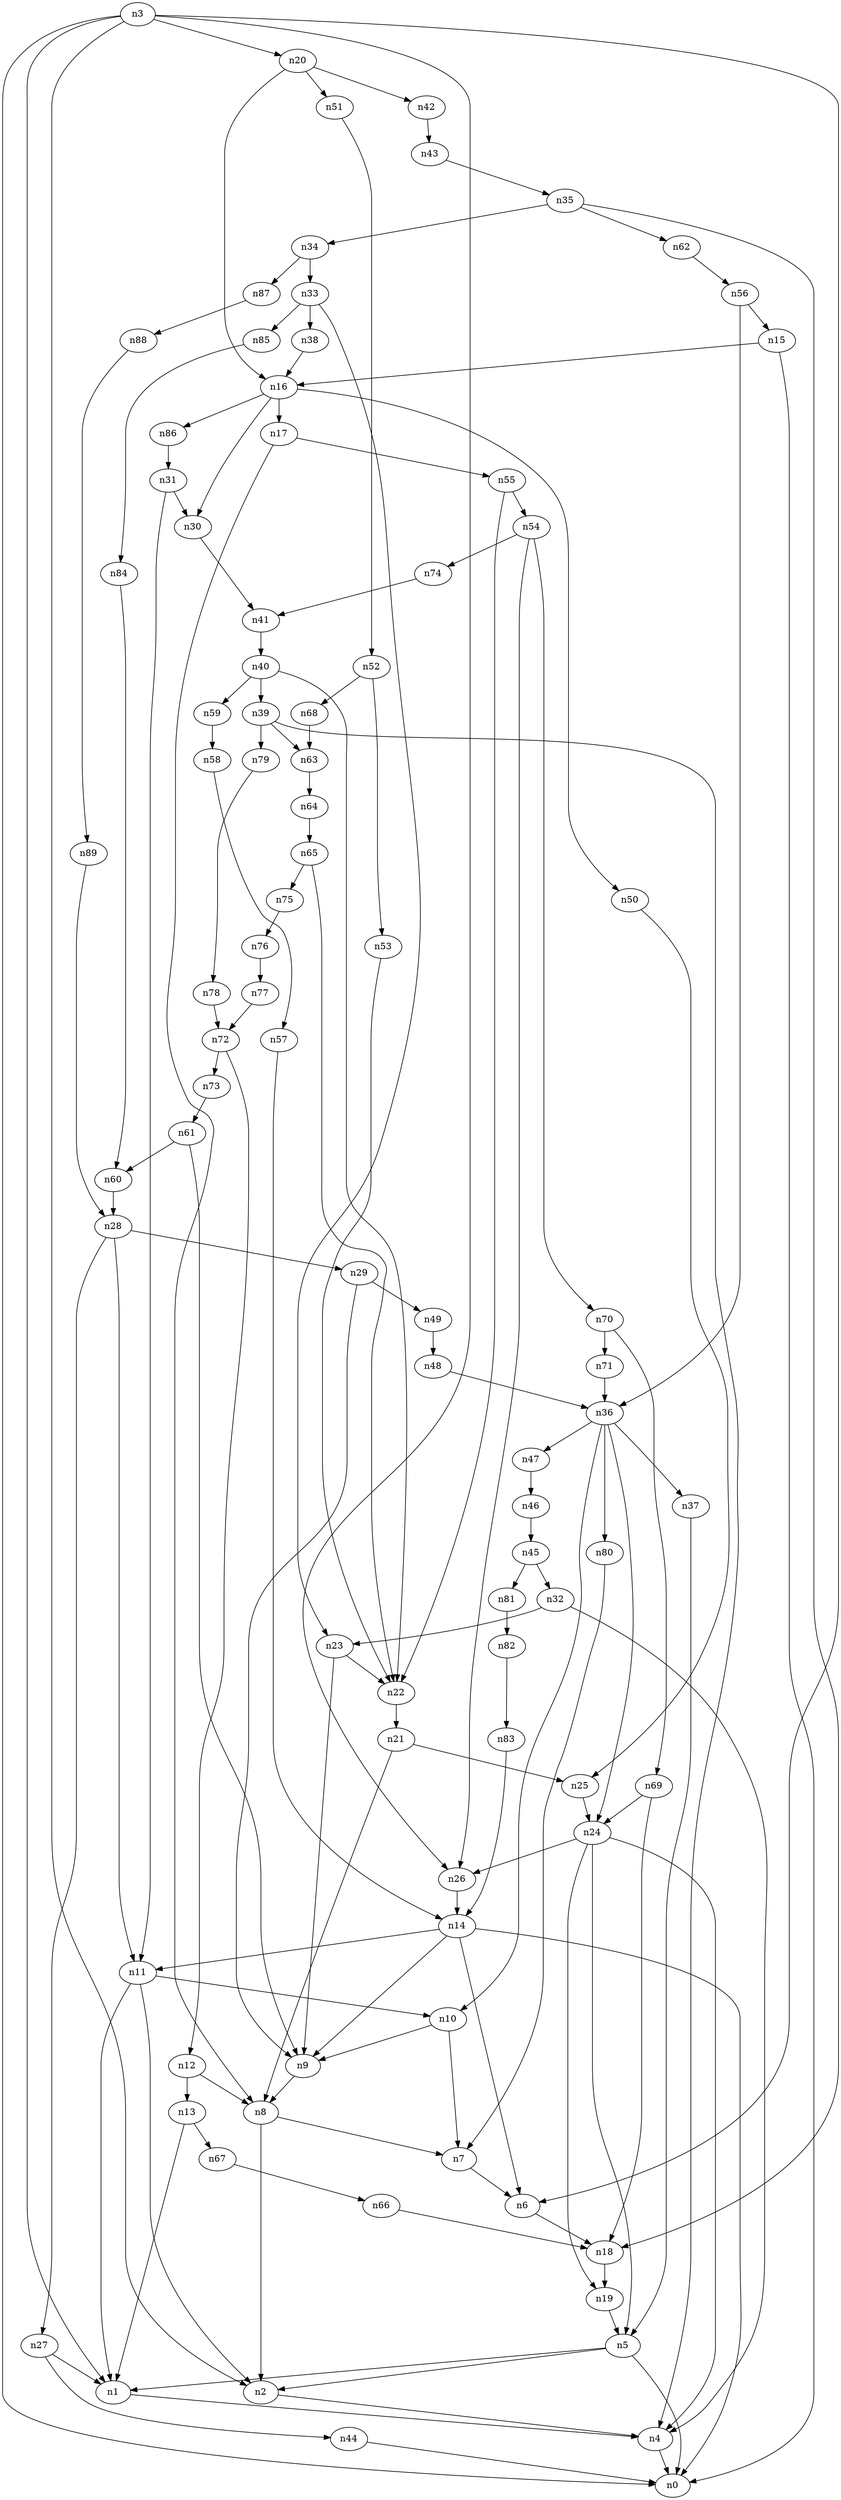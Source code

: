 digraph G {
	n1 -> n4	 [_graphml_id=e4];
	n2 -> n4	 [_graphml_id=e7];
	n3 -> n0	 [_graphml_id=e0];
	n3 -> n1	 [_graphml_id=e3];
	n3 -> n2	 [_graphml_id=e6];
	n3 -> n6	 [_graphml_id=e9];
	n3 -> n20	 [_graphml_id=e30];
	n3 -> n26	 [_graphml_id=e40];
	n4 -> n0	 [_graphml_id=e1];
	n5 -> n0	 [_graphml_id=e2];
	n5 -> n1	 [_graphml_id=e5];
	n5 -> n2	 [_graphml_id=e8];
	n6 -> n18	 [_graphml_id=e27];
	n7 -> n6	 [_graphml_id=e10];
	n8 -> n2	 [_graphml_id=e12];
	n8 -> n7	 [_graphml_id=e11];
	n9 -> n8	 [_graphml_id=e13];
	n10 -> n7	 [_graphml_id=e102];
	n10 -> n9	 [_graphml_id=e14];
	n11 -> n1	 [_graphml_id=e16];
	n11 -> n2	 [_graphml_id=e22];
	n11 -> n10	 [_graphml_id=e15];
	n12 -> n8	 [_graphml_id=e17];
	n12 -> n13	 [_graphml_id=e18];
	n13 -> n1	 [_graphml_id=e19];
	n13 -> n67	 [_graphml_id=e109];
	n14 -> n0	 [_graphml_id=e52];
	n14 -> n6	 [_graphml_id=e21];
	n14 -> n9	 [_graphml_id=e32];
	n14 -> n11	 [_graphml_id=e20];
	n15 -> n0	 [_graphml_id=e23];
	n15 -> n16	 [_graphml_id=e24];
	n16 -> n17	 [_graphml_id=e25];
	n16 -> n30	 [_graphml_id=e47];
	n16 -> n50	 [_graphml_id=e81];
	n16 -> n86	 [_graphml_id=e141];
	n17 -> n8	 [_graphml_id=e26];
	n17 -> n55	 [_graphml_id=e89];
	n18 -> n19	 [_graphml_id=e28];
	n19 -> n5	 [_graphml_id=e29];
	n20 -> n16	 [_graphml_id=e31];
	n20 -> n42	 [_graphml_id=e67];
	n20 -> n51	 [_graphml_id=e83];
	n21 -> n8	 [_graphml_id=e33];
	n21 -> n25	 [_graphml_id=e39];
	n22 -> n21	 [_graphml_id=e34];
	n23 -> n9	 [_graphml_id=e36];
	n23 -> n22	 [_graphml_id=e35];
	n24 -> n4	 [_graphml_id=e37];
	n24 -> n5	 [_graphml_id=e112];
	n24 -> n19	 [_graphml_id=e42];
	n24 -> n26	 [_graphml_id=e41];
	n25 -> n24	 [_graphml_id=e38];
	n26 -> n14	 [_graphml_id=e62];
	n27 -> n1	 [_graphml_id=e43];
	n27 -> n44	 [_graphml_id=e70];
	n28 -> n11	 [_graphml_id=e72];
	n28 -> n27	 [_graphml_id=e44];
	n28 -> n29	 [_graphml_id=e45];
	n29 -> n9	 [_graphml_id=e46];
	n29 -> n49	 [_graphml_id=e79];
	n30 -> n41	 [_graphml_id=e66];
	n31 -> n11	 [_graphml_id=e49];
	n31 -> n30	 [_graphml_id=e48];
	n32 -> n4	 [_graphml_id=e51];
	n32 -> n23	 [_graphml_id=e50];
	n33 -> n23	 [_graphml_id=e53];
	n33 -> n38	 [_graphml_id=e60];
	n33 -> n85	 [_graphml_id=e139];
	n34 -> n33	 [_graphml_id=e54];
	n34 -> n87	 [_graphml_id=e143];
	n35 -> n18	 [_graphml_id=e56];
	n35 -> n34	 [_graphml_id=e55];
	n35 -> n62	 [_graphml_id=e100];
	n36 -> n10	 [_graphml_id=e82];
	n36 -> n24	 [_graphml_id=e57];
	n36 -> n37	 [_graphml_id=e58];
	n36 -> n47	 [_graphml_id=e76];
	n36 -> n80	 [_graphml_id=e131];
	n37 -> n5	 [_graphml_id=e59];
	n38 -> n16	 [_graphml_id=e61];
	n39 -> n4	 [_graphml_id=e63];
	n39 -> n63	 [_graphml_id=e103];
	n39 -> n79	 [_graphml_id=e129];
	n40 -> n22	 [_graphml_id=e122];
	n40 -> n39	 [_graphml_id=e64];
	n40 -> n59	 [_graphml_id=e96];
	n41 -> n40	 [_graphml_id=e65];
	n42 -> n43	 [_graphml_id=e68];
	n43 -> n35	 [_graphml_id=e69];
	n44 -> n0	 [_graphml_id=e71];
	n45 -> n32	 [_graphml_id=e73];
	n45 -> n81	 [_graphml_id=e133];
	n46 -> n45	 [_graphml_id=e74];
	n47 -> n46	 [_graphml_id=e75];
	n48 -> n36	 [_graphml_id=e77];
	n49 -> n48	 [_graphml_id=e78];
	n50 -> n25	 [_graphml_id=e80];
	n51 -> n52	 [_graphml_id=e84];
	n52 -> n53	 [_graphml_id=e85];
	n52 -> n68	 [_graphml_id=e111];
	n53 -> n22	 [_graphml_id=e86];
	n54 -> n26	 [_graphml_id=e87];
	n54 -> n70	 [_graphml_id=e142];
	n54 -> n74	 [_graphml_id=e121];
	n55 -> n22	 [_graphml_id=e92];
	n55 -> n54	 [_graphml_id=e88];
	n56 -> n15	 [_graphml_id=e90];
	n56 -> n36	 [_graphml_id=e91];
	n57 -> n14	 [_graphml_id=e93];
	n58 -> n57	 [_graphml_id=e94];
	n59 -> n58	 [_graphml_id=e95];
	n60 -> n28	 [_graphml_id=e97];
	n61 -> n9	 [_graphml_id=e99];
	n61 -> n60	 [_graphml_id=e98];
	n62 -> n56	 [_graphml_id=e101];
	n63 -> n64	 [_graphml_id=e104];
	n64 -> n65	 [_graphml_id=e105];
	n65 -> n22	 [_graphml_id=e106];
	n65 -> n75	 [_graphml_id=e123];
	n66 -> n18	 [_graphml_id=e107];
	n67 -> n66	 [_graphml_id=e108];
	n68 -> n63	 [_graphml_id=e110];
	n69 -> n18	 [_graphml_id=e113];
	n69 -> n24	 [_graphml_id=e132];
	n70 -> n69	 [_graphml_id=e114];
	n70 -> n71	 [_graphml_id=e115];
	n71 -> n36	 [_graphml_id=e116];
	n72 -> n12	 [_graphml_id=e117];
	n72 -> n73	 [_graphml_id=e118];
	n73 -> n61	 [_graphml_id=e119];
	n74 -> n41	 [_graphml_id=e120];
	n75 -> n76	 [_graphml_id=e124];
	n76 -> n77	 [_graphml_id=e125];
	n77 -> n72	 [_graphml_id=e126];
	n78 -> n72	 [_graphml_id=e127];
	n79 -> n78	 [_graphml_id=e128];
	n80 -> n7	 [_graphml_id=e130];
	n81 -> n82	 [_graphml_id=e134];
	n82 -> n83	 [_graphml_id=e135];
	n83 -> n14	 [_graphml_id=e136];
	n84 -> n60	 [_graphml_id=e137];
	n85 -> n84	 [_graphml_id=e138];
	n86 -> n31	 [_graphml_id=e140];
	n87 -> n88	 [_graphml_id=e144];
	n88 -> n89	 [_graphml_id=e145];
	n89 -> n28	 [_graphml_id=e146];
}
